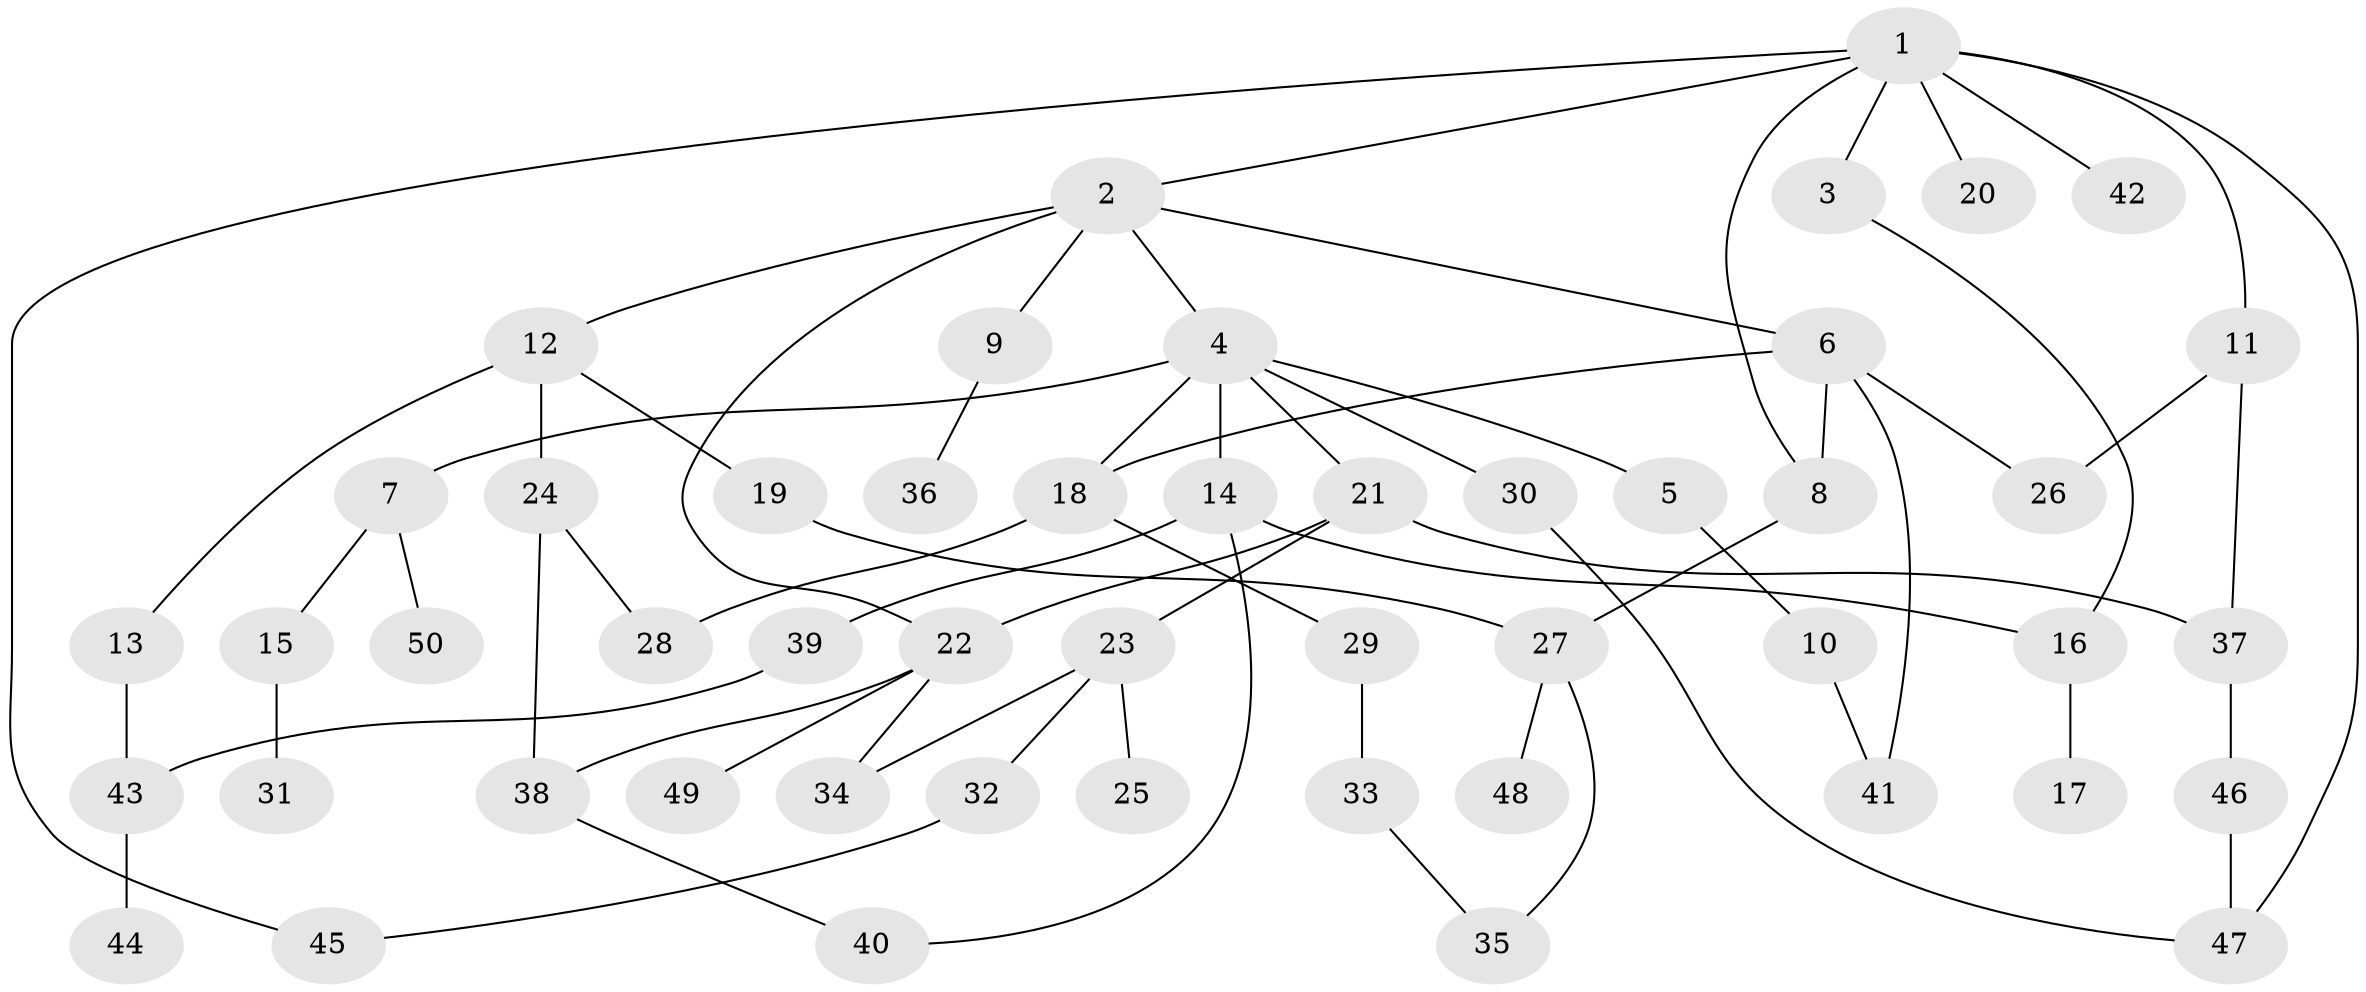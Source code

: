 // Generated by graph-tools (version 1.1) at 2025/01/03/09/25 03:01:04]
// undirected, 50 vertices, 66 edges
graph export_dot {
graph [start="1"]
  node [color=gray90,style=filled];
  1;
  2;
  3;
  4;
  5;
  6;
  7;
  8;
  9;
  10;
  11;
  12;
  13;
  14;
  15;
  16;
  17;
  18;
  19;
  20;
  21;
  22;
  23;
  24;
  25;
  26;
  27;
  28;
  29;
  30;
  31;
  32;
  33;
  34;
  35;
  36;
  37;
  38;
  39;
  40;
  41;
  42;
  43;
  44;
  45;
  46;
  47;
  48;
  49;
  50;
  1 -- 2;
  1 -- 3;
  1 -- 8;
  1 -- 11;
  1 -- 20;
  1 -- 42;
  1 -- 47;
  1 -- 45;
  2 -- 4;
  2 -- 6;
  2 -- 9;
  2 -- 12;
  2 -- 22;
  3 -- 16;
  4 -- 5;
  4 -- 7;
  4 -- 14;
  4 -- 18;
  4 -- 21;
  4 -- 30;
  5 -- 10;
  6 -- 41;
  6 -- 26;
  6 -- 18;
  6 -- 8;
  7 -- 15;
  7 -- 50;
  8 -- 27;
  9 -- 36;
  10 -- 41;
  11 -- 26;
  11 -- 37;
  12 -- 13;
  12 -- 19;
  12 -- 24;
  13 -- 43;
  14 -- 39;
  14 -- 40;
  14 -- 16;
  15 -- 31;
  16 -- 17;
  18 -- 28;
  18 -- 29;
  19 -- 27;
  21 -- 22;
  21 -- 23;
  21 -- 37;
  22 -- 34;
  22 -- 49;
  22 -- 38;
  23 -- 25;
  23 -- 32;
  23 -- 34;
  24 -- 38;
  24 -- 28;
  27 -- 35;
  27 -- 48;
  29 -- 33;
  30 -- 47;
  32 -- 45;
  33 -- 35;
  37 -- 46;
  38 -- 40;
  39 -- 43;
  43 -- 44;
  46 -- 47;
}
